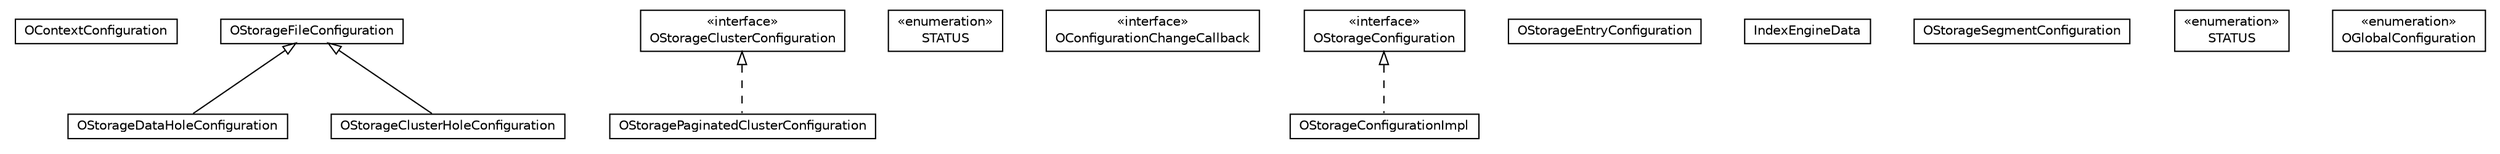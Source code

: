 #!/usr/local/bin/dot
#
# Class diagram 
# Generated by UMLGraph version R5_6-24-gf6e263 (http://www.umlgraph.org/)
#

digraph G {
	edge [fontname="Helvetica",fontsize=10,labelfontname="Helvetica",labelfontsize=10];
	node [fontname="Helvetica",fontsize=10,shape=plaintext];
	nodesep=0.25;
	ranksep=0.5;
	// com.orientechnologies.orient.core.config.OContextConfiguration
	c228765 [label=<<table title="com.orientechnologies.orient.core.config.OContextConfiguration" border="0" cellborder="1" cellspacing="0" cellpadding="2" port="p" href="./OContextConfiguration.html">
		<tr><td><table border="0" cellspacing="0" cellpadding="1">
<tr><td align="center" balign="center"> OContextConfiguration </td></tr>
		</table></td></tr>
		</table>>, URL="./OContextConfiguration.html", fontname="Helvetica", fontcolor="black", fontsize=10.0];
	// com.orientechnologies.orient.core.config.OStorageDataHoleConfiguration
	c228766 [label=<<table title="com.orientechnologies.orient.core.config.OStorageDataHoleConfiguration" border="0" cellborder="1" cellspacing="0" cellpadding="2" port="p" href="./OStorageDataHoleConfiguration.html">
		<tr><td><table border="0" cellspacing="0" cellpadding="1">
<tr><td align="center" balign="center"> OStorageDataHoleConfiguration </td></tr>
		</table></td></tr>
		</table>>, URL="./OStorageDataHoleConfiguration.html", fontname="Helvetica", fontcolor="black", fontsize=10.0];
	// com.orientechnologies.orient.core.config.OStorageClusterConfiguration
	c228767 [label=<<table title="com.orientechnologies.orient.core.config.OStorageClusterConfiguration" border="0" cellborder="1" cellspacing="0" cellpadding="2" port="p" href="./OStorageClusterConfiguration.html">
		<tr><td><table border="0" cellspacing="0" cellpadding="1">
<tr><td align="center" balign="center"> &#171;interface&#187; </td></tr>
<tr><td align="center" balign="center"> OStorageClusterConfiguration </td></tr>
		</table></td></tr>
		</table>>, URL="./OStorageClusterConfiguration.html", fontname="Helvetica", fontcolor="black", fontsize=10.0];
	// com.orientechnologies.orient.core.config.OStorageClusterConfiguration.STATUS
	c228768 [label=<<table title="com.orientechnologies.orient.core.config.OStorageClusterConfiguration.STATUS" border="0" cellborder="1" cellspacing="0" cellpadding="2" port="p" href="./OStorageClusterConfiguration.STATUS.html">
		<tr><td><table border="0" cellspacing="0" cellpadding="1">
<tr><td align="center" balign="center"> &#171;enumeration&#187; </td></tr>
<tr><td align="center" balign="center"> STATUS </td></tr>
		</table></td></tr>
		</table>>, URL="./OStorageClusterConfiguration.STATUS.html", fontname="Helvetica", fontcolor="black", fontsize=10.0];
	// com.orientechnologies.orient.core.config.OConfigurationChangeCallback
	c228769 [label=<<table title="com.orientechnologies.orient.core.config.OConfigurationChangeCallback" border="0" cellborder="1" cellspacing="0" cellpadding="2" port="p" href="./OConfigurationChangeCallback.html">
		<tr><td><table border="0" cellspacing="0" cellpadding="1">
<tr><td align="center" balign="center"> &#171;interface&#187; </td></tr>
<tr><td align="center" balign="center"> OConfigurationChangeCallback </td></tr>
		</table></td></tr>
		</table>>, URL="./OConfigurationChangeCallback.html", fontname="Helvetica", fontcolor="black", fontsize=10.0];
	// com.orientechnologies.orient.core.config.OStorageConfiguration
	c228770 [label=<<table title="com.orientechnologies.orient.core.config.OStorageConfiguration" border="0" cellborder="1" cellspacing="0" cellpadding="2" port="p" href="./OStorageConfiguration.html">
		<tr><td><table border="0" cellspacing="0" cellpadding="1">
<tr><td align="center" balign="center"> &#171;interface&#187; </td></tr>
<tr><td align="center" balign="center"> OStorageConfiguration </td></tr>
		</table></td></tr>
		</table>>, URL="./OStorageConfiguration.html", fontname="Helvetica", fontcolor="black", fontsize=10.0];
	// com.orientechnologies.orient.core.config.OStorageEntryConfiguration
	c228771 [label=<<table title="com.orientechnologies.orient.core.config.OStorageEntryConfiguration" border="0" cellborder="1" cellspacing="0" cellpadding="2" port="p" href="./OStorageEntryConfiguration.html">
		<tr><td><table border="0" cellspacing="0" cellpadding="1">
<tr><td align="center" balign="center"> OStorageEntryConfiguration </td></tr>
		</table></td></tr>
		</table>>, URL="./OStorageEntryConfiguration.html", fontname="Helvetica", fontcolor="black", fontsize=10.0];
	// com.orientechnologies.orient.core.config.OStorageFileConfiguration
	c228772 [label=<<table title="com.orientechnologies.orient.core.config.OStorageFileConfiguration" border="0" cellborder="1" cellspacing="0" cellpadding="2" port="p" href="./OStorageFileConfiguration.html">
		<tr><td><table border="0" cellspacing="0" cellpadding="1">
<tr><td align="center" balign="center"> OStorageFileConfiguration </td></tr>
		</table></td></tr>
		</table>>, URL="./OStorageFileConfiguration.html", fontname="Helvetica", fontcolor="black", fontsize=10.0];
	// com.orientechnologies.orient.core.config.OStoragePaginatedClusterConfiguration
	c228773 [label=<<table title="com.orientechnologies.orient.core.config.OStoragePaginatedClusterConfiguration" border="0" cellborder="1" cellspacing="0" cellpadding="2" port="p" href="./OStoragePaginatedClusterConfiguration.html">
		<tr><td><table border="0" cellspacing="0" cellpadding="1">
<tr><td align="center" balign="center"> OStoragePaginatedClusterConfiguration </td></tr>
		</table></td></tr>
		</table>>, URL="./OStoragePaginatedClusterConfiguration.html", fontname="Helvetica", fontcolor="black", fontsize=10.0];
	// com.orientechnologies.orient.core.config.OStorageClusterHoleConfiguration
	c228774 [label=<<table title="com.orientechnologies.orient.core.config.OStorageClusterHoleConfiguration" border="0" cellborder="1" cellspacing="0" cellpadding="2" port="p" href="./OStorageClusterHoleConfiguration.html">
		<tr><td><table border="0" cellspacing="0" cellpadding="1">
<tr><td align="center" balign="center"> OStorageClusterHoleConfiguration </td></tr>
		</table></td></tr>
		</table>>, URL="./OStorageClusterHoleConfiguration.html", fontname="Helvetica", fontcolor="black", fontsize=10.0];
	// com.orientechnologies.orient.core.config.OStorageConfigurationImpl
	c228775 [label=<<table title="com.orientechnologies.orient.core.config.OStorageConfigurationImpl" border="0" cellborder="1" cellspacing="0" cellpadding="2" port="p" href="./OStorageConfigurationImpl.html">
		<tr><td><table border="0" cellspacing="0" cellpadding="1">
<tr><td align="center" balign="center"> OStorageConfigurationImpl </td></tr>
		</table></td></tr>
		</table>>, URL="./OStorageConfigurationImpl.html", fontname="Helvetica", fontcolor="black", fontsize=10.0];
	// com.orientechnologies.orient.core.config.OStorageConfigurationImpl.IndexEngineData
	c228776 [label=<<table title="com.orientechnologies.orient.core.config.OStorageConfigurationImpl.IndexEngineData" border="0" cellborder="1" cellspacing="0" cellpadding="2" port="p" href="./OStorageConfigurationImpl.IndexEngineData.html">
		<tr><td><table border="0" cellspacing="0" cellpadding="1">
<tr><td align="center" balign="center"> IndexEngineData </td></tr>
		</table></td></tr>
		</table>>, URL="./OStorageConfigurationImpl.IndexEngineData.html", fontname="Helvetica", fontcolor="black", fontsize=10.0];
	// com.orientechnologies.orient.core.config.OStorageSegmentConfiguration
	c228777 [label=<<table title="com.orientechnologies.orient.core.config.OStorageSegmentConfiguration" border="0" cellborder="1" cellspacing="0" cellpadding="2" port="p" href="./OStorageSegmentConfiguration.html">
		<tr><td><table border="0" cellspacing="0" cellpadding="1">
<tr><td align="center" balign="center"> OStorageSegmentConfiguration </td></tr>
		</table></td></tr>
		</table>>, URL="./OStorageSegmentConfiguration.html", fontname="Helvetica", fontcolor="black", fontsize=10.0];
	// com.orientechnologies.orient.core.config.OStorageSegmentConfiguration.STATUS
	c228778 [label=<<table title="com.orientechnologies.orient.core.config.OStorageSegmentConfiguration.STATUS" border="0" cellborder="1" cellspacing="0" cellpadding="2" port="p" href="./OStorageSegmentConfiguration.STATUS.html">
		<tr><td><table border="0" cellspacing="0" cellpadding="1">
<tr><td align="center" balign="center"> &#171;enumeration&#187; </td></tr>
<tr><td align="center" balign="center"> STATUS </td></tr>
		</table></td></tr>
		</table>>, URL="./OStorageSegmentConfiguration.STATUS.html", fontname="Helvetica", fontcolor="black", fontsize=10.0];
	// com.orientechnologies.orient.core.config.OGlobalConfiguration
	c228779 [label=<<table title="com.orientechnologies.orient.core.config.OGlobalConfiguration" border="0" cellborder="1" cellspacing="0" cellpadding="2" port="p" href="./OGlobalConfiguration.html">
		<tr><td><table border="0" cellspacing="0" cellpadding="1">
<tr><td align="center" balign="center"> &#171;enumeration&#187; </td></tr>
<tr><td align="center" balign="center"> OGlobalConfiguration </td></tr>
		</table></td></tr>
		</table>>, URL="./OGlobalConfiguration.html", fontname="Helvetica", fontcolor="black", fontsize=10.0];
	//com.orientechnologies.orient.core.config.OStorageDataHoleConfiguration extends com.orientechnologies.orient.core.config.OStorageFileConfiguration
	c228772:p -> c228766:p [dir=back,arrowtail=empty];
	//com.orientechnologies.orient.core.config.OStoragePaginatedClusterConfiguration implements com.orientechnologies.orient.core.config.OStorageClusterConfiguration
	c228767:p -> c228773:p [dir=back,arrowtail=empty,style=dashed];
	//com.orientechnologies.orient.core.config.OStorageClusterHoleConfiguration extends com.orientechnologies.orient.core.config.OStorageFileConfiguration
	c228772:p -> c228774:p [dir=back,arrowtail=empty];
	//com.orientechnologies.orient.core.config.OStorageConfigurationImpl implements com.orientechnologies.orient.core.config.OStorageConfiguration
	c228770:p -> c228775:p [dir=back,arrowtail=empty,style=dashed];
}

